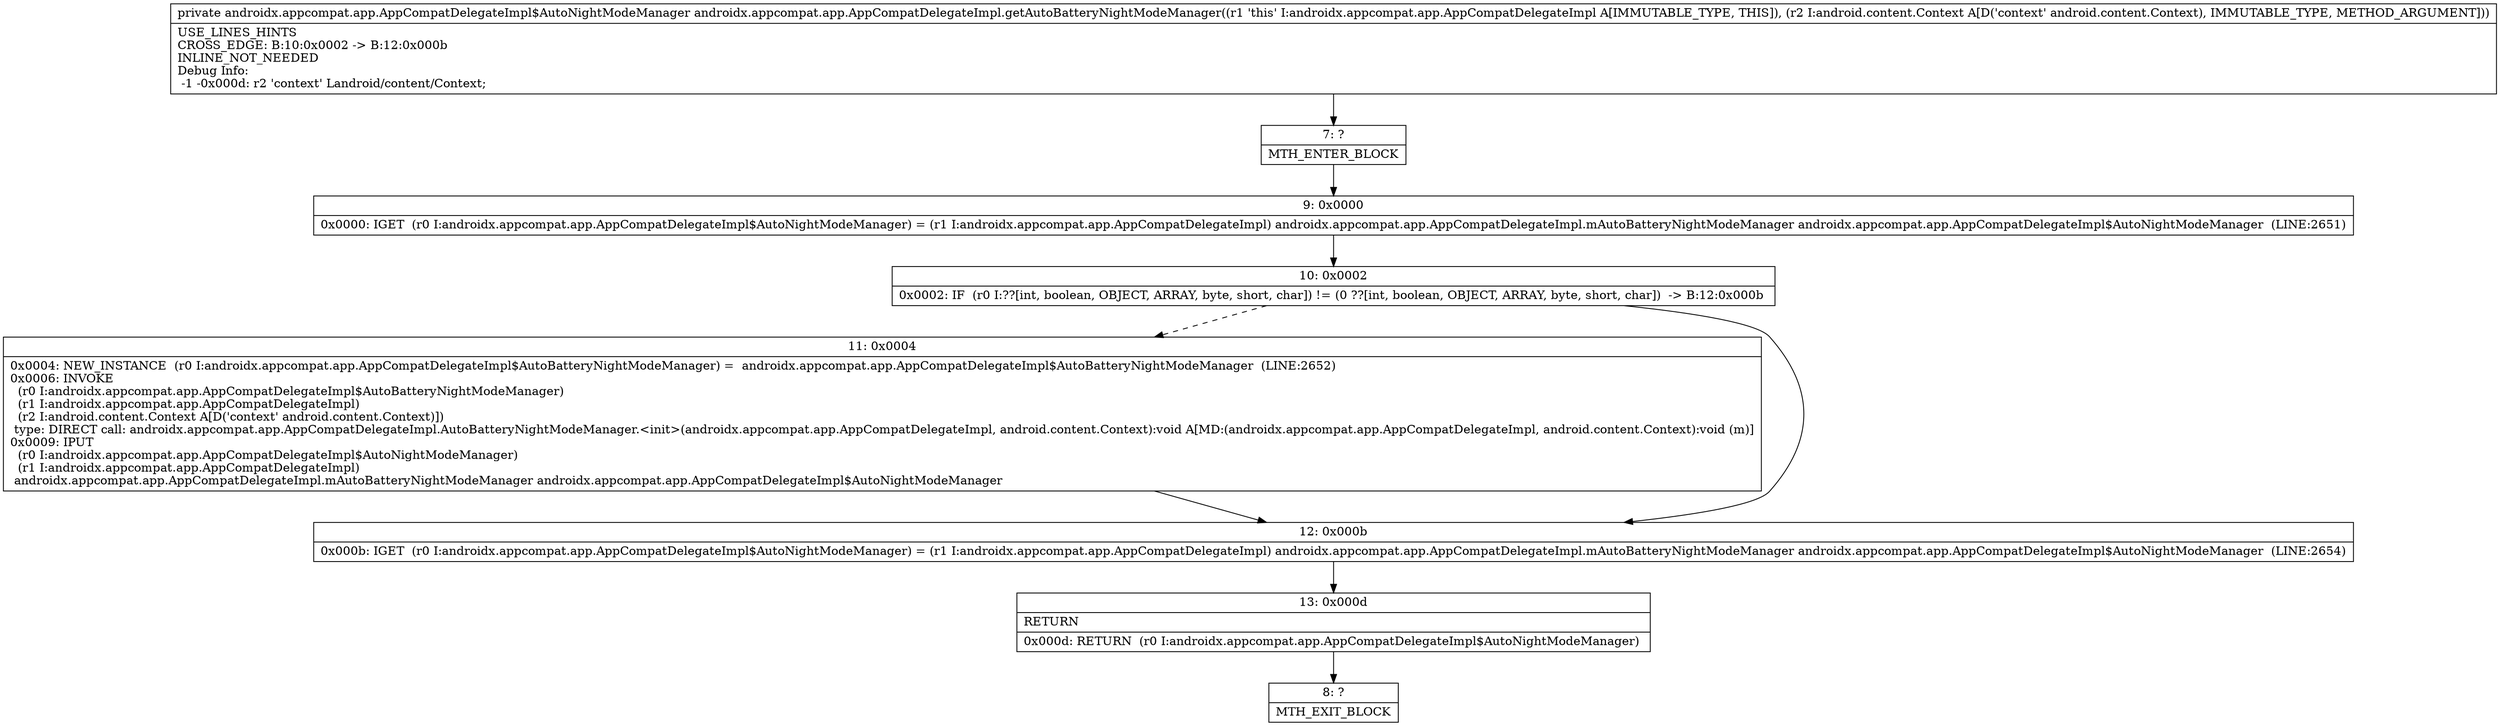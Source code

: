 digraph "CFG forandroidx.appcompat.app.AppCompatDelegateImpl.getAutoBatteryNightModeManager(Landroid\/content\/Context;)Landroidx\/appcompat\/app\/AppCompatDelegateImpl$AutoNightModeManager;" {
Node_7 [shape=record,label="{7\:\ ?|MTH_ENTER_BLOCK\l}"];
Node_9 [shape=record,label="{9\:\ 0x0000|0x0000: IGET  (r0 I:androidx.appcompat.app.AppCompatDelegateImpl$AutoNightModeManager) = (r1 I:androidx.appcompat.app.AppCompatDelegateImpl) androidx.appcompat.app.AppCompatDelegateImpl.mAutoBatteryNightModeManager androidx.appcompat.app.AppCompatDelegateImpl$AutoNightModeManager  (LINE:2651)\l}"];
Node_10 [shape=record,label="{10\:\ 0x0002|0x0002: IF  (r0 I:??[int, boolean, OBJECT, ARRAY, byte, short, char]) != (0 ??[int, boolean, OBJECT, ARRAY, byte, short, char])  \-\> B:12:0x000b \l}"];
Node_11 [shape=record,label="{11\:\ 0x0004|0x0004: NEW_INSTANCE  (r0 I:androidx.appcompat.app.AppCompatDelegateImpl$AutoBatteryNightModeManager) =  androidx.appcompat.app.AppCompatDelegateImpl$AutoBatteryNightModeManager  (LINE:2652)\l0x0006: INVOKE  \l  (r0 I:androidx.appcompat.app.AppCompatDelegateImpl$AutoBatteryNightModeManager)\l  (r1 I:androidx.appcompat.app.AppCompatDelegateImpl)\l  (r2 I:android.content.Context A[D('context' android.content.Context)])\l type: DIRECT call: androidx.appcompat.app.AppCompatDelegateImpl.AutoBatteryNightModeManager.\<init\>(androidx.appcompat.app.AppCompatDelegateImpl, android.content.Context):void A[MD:(androidx.appcompat.app.AppCompatDelegateImpl, android.content.Context):void (m)]\l0x0009: IPUT  \l  (r0 I:androidx.appcompat.app.AppCompatDelegateImpl$AutoNightModeManager)\l  (r1 I:androidx.appcompat.app.AppCompatDelegateImpl)\l androidx.appcompat.app.AppCompatDelegateImpl.mAutoBatteryNightModeManager androidx.appcompat.app.AppCompatDelegateImpl$AutoNightModeManager \l}"];
Node_12 [shape=record,label="{12\:\ 0x000b|0x000b: IGET  (r0 I:androidx.appcompat.app.AppCompatDelegateImpl$AutoNightModeManager) = (r1 I:androidx.appcompat.app.AppCompatDelegateImpl) androidx.appcompat.app.AppCompatDelegateImpl.mAutoBatteryNightModeManager androidx.appcompat.app.AppCompatDelegateImpl$AutoNightModeManager  (LINE:2654)\l}"];
Node_13 [shape=record,label="{13\:\ 0x000d|RETURN\l|0x000d: RETURN  (r0 I:androidx.appcompat.app.AppCompatDelegateImpl$AutoNightModeManager) \l}"];
Node_8 [shape=record,label="{8\:\ ?|MTH_EXIT_BLOCK\l}"];
MethodNode[shape=record,label="{private androidx.appcompat.app.AppCompatDelegateImpl$AutoNightModeManager androidx.appcompat.app.AppCompatDelegateImpl.getAutoBatteryNightModeManager((r1 'this' I:androidx.appcompat.app.AppCompatDelegateImpl A[IMMUTABLE_TYPE, THIS]), (r2 I:android.content.Context A[D('context' android.content.Context), IMMUTABLE_TYPE, METHOD_ARGUMENT]))  | USE_LINES_HINTS\lCROSS_EDGE: B:10:0x0002 \-\> B:12:0x000b\lINLINE_NOT_NEEDED\lDebug Info:\l  \-1 \-0x000d: r2 'context' Landroid\/content\/Context;\l}"];
MethodNode -> Node_7;Node_7 -> Node_9;
Node_9 -> Node_10;
Node_10 -> Node_11[style=dashed];
Node_10 -> Node_12;
Node_11 -> Node_12;
Node_12 -> Node_13;
Node_13 -> Node_8;
}

